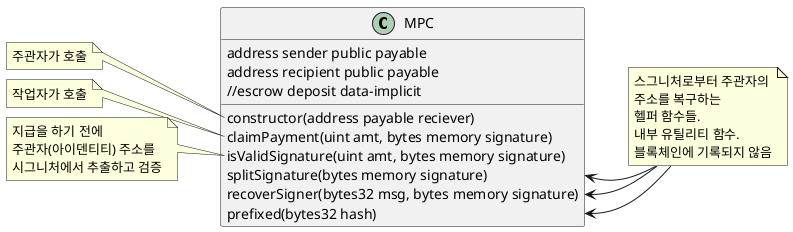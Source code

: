 @startuml
'https://plantuml.com/class-diagram

class MPC {
address sender public payable
address recipient public payable
//escrow deposit data-implicit
__
constructor(address payable reciever)
claimPayment(uint amt, bytes memory signature)
isValidSignature(uint amt, bytes memory signature)
splitSignature(bytes memory signature)
recoverSigner(bytes32 msg, bytes memory signature)
prefixed(bytes32 hash)
}

note left of MPC::constructor
주관자가 호출
end note
note left of MPC::claimPayment
작업자가 호출
end note
note left of MPC::isValidSignature
지급을 하기 전에
주관자(아이덴티티) 주소를
시그니처에서 추출하고 검증
end note
note as N4
스그니처로부터 주관자의
주소를 복구하는
헬퍼 함수들.
내부 유틸리티 함수.
블록체인에 기록되지 않음
end note

N4 -left-> MPC::splitSignature
N4 -> MPC::recoverSigner
N4 -> MPC::prefixed

@enduml
